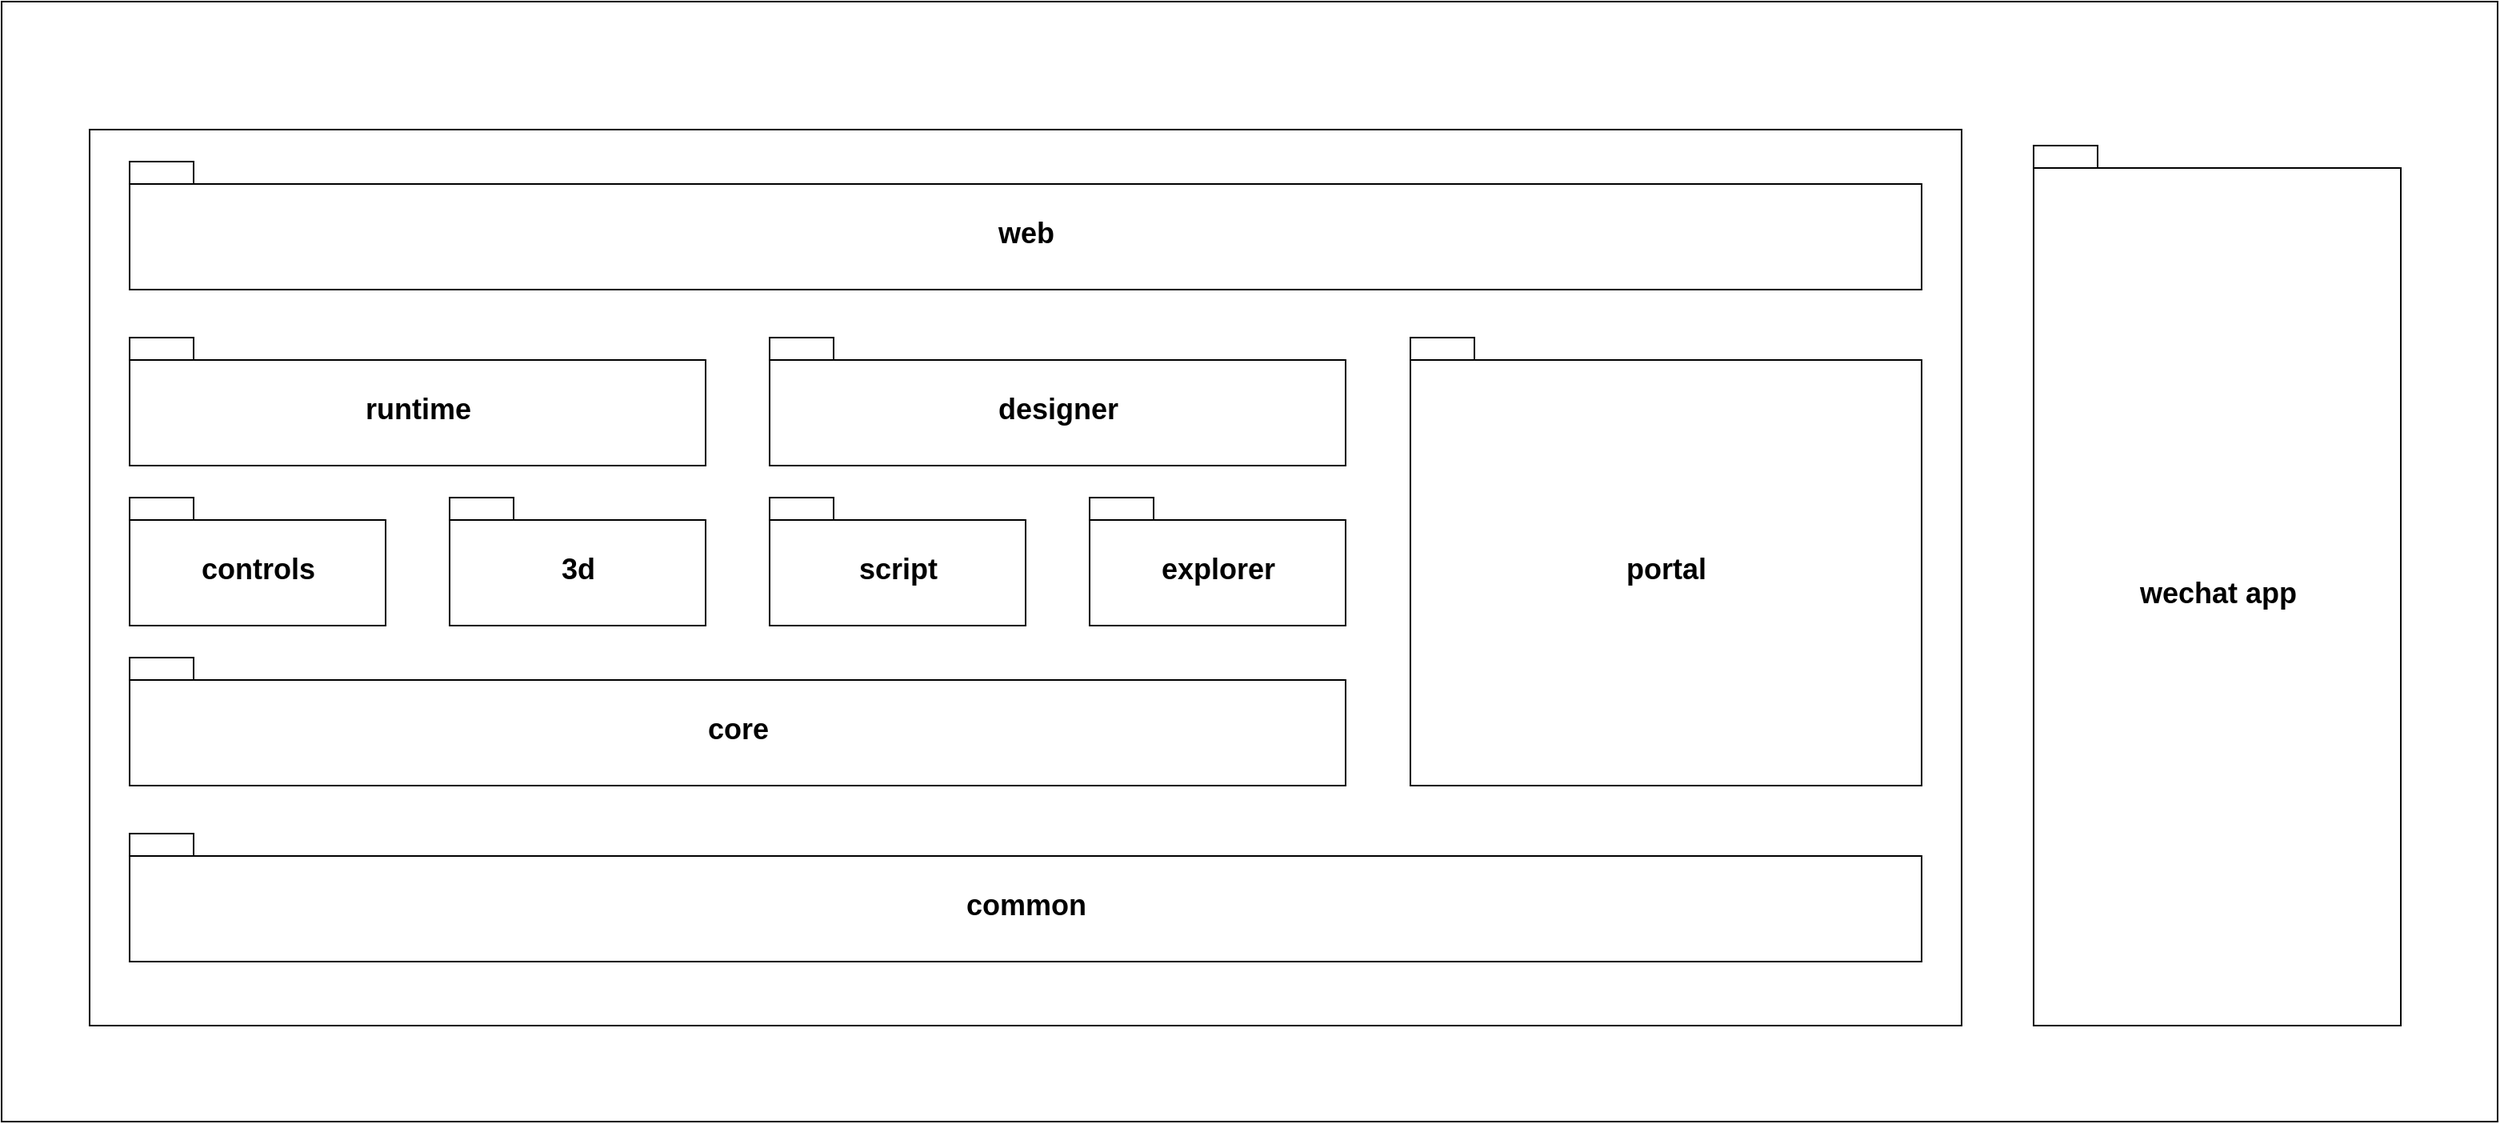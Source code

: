 <mxfile version="20.4.0" type="github">
  <diagram id="oZfxGokSAqi3smnZEbAq" name="第 1 页">
    <mxGraphModel dx="1662" dy="1923" grid="1" gridSize="10" guides="1" tooltips="1" connect="1" arrows="1" fold="1" page="1" pageScale="1" pageWidth="827" pageHeight="1169" math="0" shadow="0">
      <root>
        <mxCell id="0" />
        <mxCell id="1" parent="0" />
        <mxCell id="uQMAbHc09Gv5jh_O79Ju-16" value="" style="rounded=0;whiteSpace=wrap;html=1;fontSize=18;" vertex="1" parent="1">
          <mxGeometry y="-90" width="1560" height="700" as="geometry" />
        </mxCell>
        <mxCell id="uQMAbHc09Gv5jh_O79Ju-17" value="" style="rounded=0;whiteSpace=wrap;html=1;fontSize=18;" vertex="1" parent="1">
          <mxGeometry x="55" y="-10" width="1170" height="560" as="geometry" />
        </mxCell>
        <mxCell id="uQMAbHc09Gv5jh_O79Ju-2" value="&lt;font style=&quot;font-size: 18px;&quot;&gt;common&lt;/font&gt;" style="shape=folder;fontStyle=1;spacingTop=10;tabWidth=40;tabHeight=14;tabPosition=left;html=1;" vertex="1" parent="1">
          <mxGeometry x="80" y="430" width="1120" height="80" as="geometry" />
        </mxCell>
        <mxCell id="uQMAbHc09Gv5jh_O79Ju-4" value="&lt;font style=&quot;font-size: 18px;&quot;&gt;core&lt;br&gt;&lt;/font&gt;" style="shape=folder;fontStyle=1;spacingTop=10;tabWidth=40;tabHeight=14;tabPosition=left;html=1;" vertex="1" parent="1">
          <mxGeometry x="80" y="320" width="760" height="80" as="geometry" />
        </mxCell>
        <mxCell id="uQMAbHc09Gv5jh_O79Ju-6" value="&lt;font style=&quot;font-size: 18px;&quot;&gt;3d&lt;br&gt;&lt;/font&gt;" style="shape=folder;fontStyle=1;spacingTop=10;tabWidth=40;tabHeight=14;tabPosition=left;html=1;" vertex="1" parent="1">
          <mxGeometry x="280" y="220" width="160" height="80" as="geometry" />
        </mxCell>
        <mxCell id="uQMAbHc09Gv5jh_O79Ju-7" value="&lt;font style=&quot;font-size: 18px;&quot;&gt;controls&lt;br&gt;&lt;/font&gt;" style="shape=folder;fontStyle=1;spacingTop=10;tabWidth=40;tabHeight=14;tabPosition=left;html=1;" vertex="1" parent="1">
          <mxGeometry x="80" y="220" width="160" height="80" as="geometry" />
        </mxCell>
        <mxCell id="uQMAbHc09Gv5jh_O79Ju-8" value="&lt;font style=&quot;font-size: 18px;&quot;&gt;script&lt;br&gt;&lt;/font&gt;" style="shape=folder;fontStyle=1;spacingTop=10;tabWidth=40;tabHeight=14;tabPosition=left;html=1;" vertex="1" parent="1">
          <mxGeometry x="480" y="220" width="160" height="80" as="geometry" />
        </mxCell>
        <mxCell id="uQMAbHc09Gv5jh_O79Ju-9" value="&lt;font style=&quot;font-size: 18px;&quot;&gt;explorer&lt;br&gt;&lt;/font&gt;" style="shape=folder;fontStyle=1;spacingTop=10;tabWidth=40;tabHeight=14;tabPosition=left;html=1;" vertex="1" parent="1">
          <mxGeometry x="680" y="220" width="160" height="80" as="geometry" />
        </mxCell>
        <mxCell id="uQMAbHc09Gv5jh_O79Ju-10" value="&lt;font style=&quot;font-size: 18px;&quot;&gt;runtime&lt;br&gt;&lt;/font&gt;" style="shape=folder;fontStyle=1;spacingTop=10;tabWidth=40;tabHeight=14;tabPosition=left;html=1;" vertex="1" parent="1">
          <mxGeometry x="80" y="120" width="360" height="80" as="geometry" />
        </mxCell>
        <mxCell id="uQMAbHc09Gv5jh_O79Ju-11" value="&lt;font style=&quot;font-size: 18px;&quot;&gt;designer&lt;br&gt;&lt;/font&gt;" style="shape=folder;fontStyle=1;spacingTop=10;tabWidth=40;tabHeight=14;tabPosition=left;html=1;" vertex="1" parent="1">
          <mxGeometry x="480" y="120" width="360" height="80" as="geometry" />
        </mxCell>
        <mxCell id="uQMAbHc09Gv5jh_O79Ju-12" value="&lt;font style=&quot;font-size: 18px;&quot;&gt;portal&lt;br&gt;&lt;/font&gt;" style="shape=folder;fontStyle=1;spacingTop=10;tabWidth=40;tabHeight=14;tabPosition=left;html=1;" vertex="1" parent="1">
          <mxGeometry x="880.5" y="120" width="319.5" height="280" as="geometry" />
        </mxCell>
        <mxCell id="uQMAbHc09Gv5jh_O79Ju-14" value="&lt;font style=&quot;font-size: 18px;&quot;&gt;web&lt;/font&gt;" style="shape=folder;fontStyle=1;spacingTop=10;tabWidth=40;tabHeight=14;tabPosition=left;html=1;" vertex="1" parent="1">
          <mxGeometry x="80" y="10" width="1120" height="80" as="geometry" />
        </mxCell>
        <mxCell id="uQMAbHc09Gv5jh_O79Ju-15" value="&lt;font style=&quot;font-size: 18px;&quot;&gt;wechat app&lt;br&gt;&lt;/font&gt;" style="shape=folder;fontStyle=1;spacingTop=10;tabWidth=40;tabHeight=14;tabPosition=left;html=1;" vertex="1" parent="1">
          <mxGeometry x="1270" width="229.5" height="550" as="geometry" />
        </mxCell>
      </root>
    </mxGraphModel>
  </diagram>
</mxfile>
